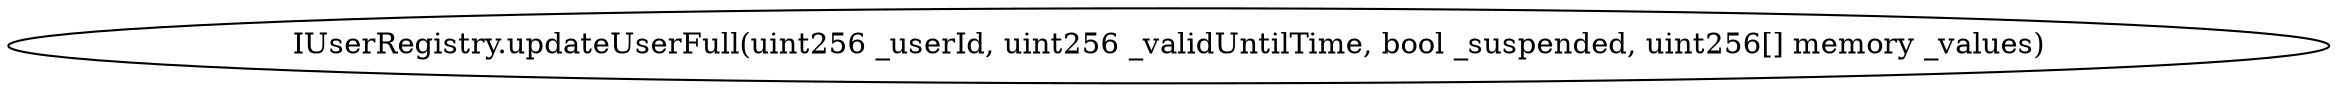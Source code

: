digraph "" {
	graph [bb="0,0,944.66,36"];
	node [label="\N"];
	"IUserRegistry.updateUserFull(uint256 _userId, uint256 _validUntilTime, bool _suspended, uint256[] memory _values)"	 [height=0.5,
		pos="472.33,18",
		width=13.12];
}
digraph "" {
	graph [bb="0,0,944.66,36"];
	node [label="\N"];
	"IUserRegistry.updateUserFull(uint256 _userId, uint256 _validUntilTime, bool _suspended, uint256[] memory _values)"	 [height=0.5,
		pos="472.33,18",
		width=13.12];
}
digraph "" {
	graph [bb="0,0,944.66,36"];
	node [label="\N"];
	"IUserRegistry.updateUserFull(uint256 _userId, uint256 _validUntilTime, bool _suspended, uint256[] memory _values)"	 [height=0.5,
		pos="472.33,18",
		width=13.12];
}
digraph "" {
	graph [bb="0,0,944.66,36"];
	node [label="\N"];
	"IUserRegistry.updateUserFull(uint256 _userId, uint256 _validUntilTime, bool _suspended, uint256[] memory _values)"	 [height=0.5,
		pos="472.33,18",
		width=13.12];
}
digraph "" {
	graph [bb="0,0,944.66,36"];
	node [label="\N"];
	"IUserRegistry.updateUserFull(uint256 _userId, uint256 _validUntilTime, bool _suspended, uint256[] memory _values)"	 [height=0.5,
		pos="472.33,18",
		width=13.12];
}
